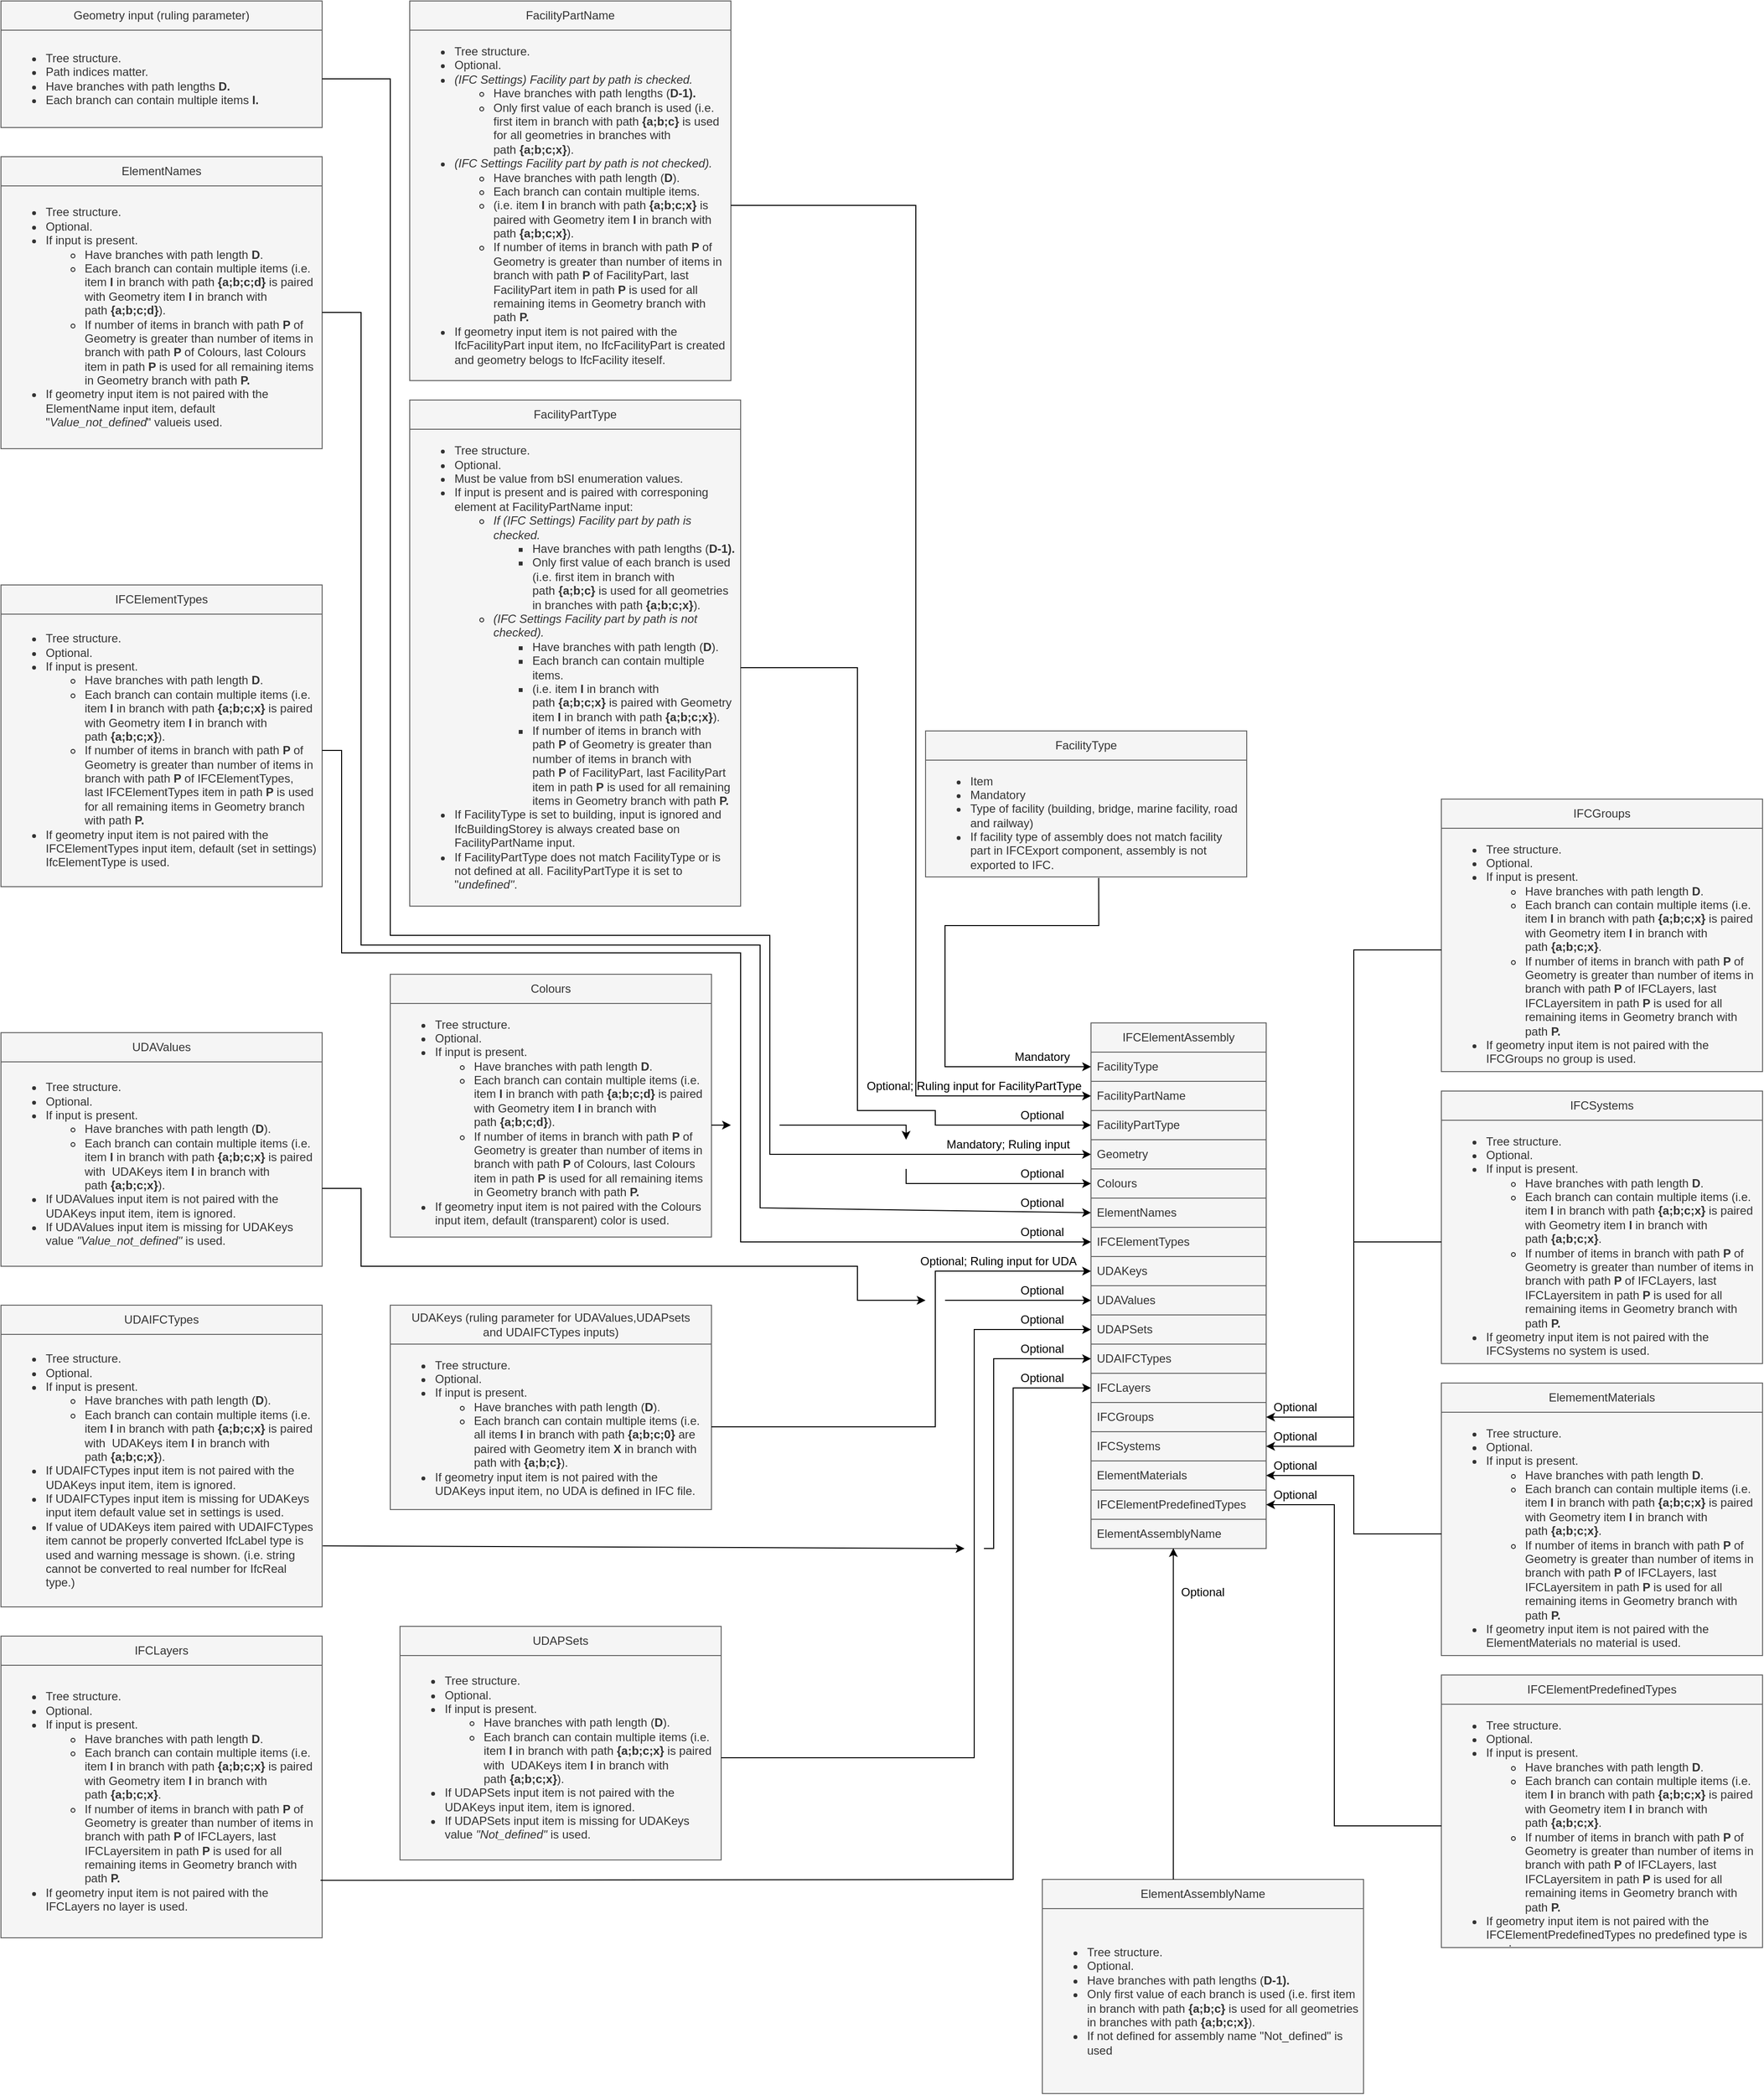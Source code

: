 <mxfile version="26.0.16">
  <diagram name="Page-1" id="8zU2l6T-Sbavtctgjgfz">
    <mxGraphModel dx="1575" dy="2750" grid="1" gridSize="10" guides="1" tooltips="1" connect="1" arrows="1" fold="1" page="1" pageScale="1" pageWidth="850" pageHeight="1100" math="0" shadow="0">
      <root>
        <mxCell id="0" />
        <mxCell id="1" parent="0" />
        <mxCell id="NbxyFVA988whH3VRByX9-1" value="IFCElementAssembly" style="swimlane;fontStyle=0;childLayout=stackLayout;horizontal=1;startSize=30;horizontalStack=0;resizeParent=1;resizeParentMax=0;resizeLast=0;collapsible=1;marginBottom=0;whiteSpace=wrap;html=1;rotation=0;rounded=0;fillStyle=auto;fillColor=#f5f5f5;fontColor=#333333;strokeColor=#666666;" parent="1" vertex="1">
          <mxGeometry x="310" y="-580" width="180" height="540" as="geometry">
            <mxRectangle x="320" y="120" width="90" height="30" as="alternateBounds" />
          </mxGeometry>
        </mxCell>
        <mxCell id="cTo1H8nCZRbSrI1bd_P9-1" value="FacilityType" style="text;align=left;verticalAlign=middle;spacingLeft=4;spacingRight=4;overflow=hidden;points=[[0,0.5],[1,0.5]];portConstraint=eastwest;rotatable=0;whiteSpace=wrap;html=1;rotation=0;fillColor=#f5f5f5;fontColor=#333333;strokeColor=#666666;rounded=0;fillStyle=auto;" parent="NbxyFVA988whH3VRByX9-1" vertex="1">
          <mxGeometry y="30" width="180" height="30" as="geometry" />
        </mxCell>
        <mxCell id="cTo1H8nCZRbSrI1bd_P9-2" value="FacilityPartName" style="text;align=left;verticalAlign=middle;spacingLeft=4;spacingRight=4;overflow=hidden;points=[[0,0.5],[1,0.5]];portConstraint=eastwest;rotatable=0;whiteSpace=wrap;html=1;rotation=0;fillColor=#f5f5f5;fontColor=#333333;strokeColor=#666666;rounded=0;" parent="NbxyFVA988whH3VRByX9-1" vertex="1">
          <mxGeometry y="60" width="180" height="30" as="geometry" />
        </mxCell>
        <mxCell id="NbxyFVA988whH3VRByX9-2" value="FacilityPartType" style="text;align=left;verticalAlign=middle;spacingLeft=4;spacingRight=4;overflow=hidden;points=[[0,0.5],[1,0.5]];portConstraint=eastwest;rotatable=0;whiteSpace=wrap;html=1;rotation=0;fillColor=#f5f5f5;fontColor=#333333;strokeColor=#666666;rounded=0;" parent="NbxyFVA988whH3VRByX9-1" vertex="1">
          <mxGeometry y="90" width="180" height="30" as="geometry" />
        </mxCell>
        <mxCell id="NbxyFVA988whH3VRByX9-3" value="Geometry" style="text;align=left;verticalAlign=middle;spacingLeft=4;spacingRight=4;overflow=hidden;points=[[0,0.5],[1,0.5]];portConstraint=eastwest;rotatable=0;whiteSpace=wrap;html=1;rotation=0;fillColor=#f5f5f5;fontColor=#333333;strokeColor=#666666;rounded=0;" parent="NbxyFVA988whH3VRByX9-1" vertex="1">
          <mxGeometry y="120" width="180" height="30" as="geometry" />
        </mxCell>
        <mxCell id="bsFWMnZwvuXCQbmCdaHQ-5" value="Colours" style="text;align=left;verticalAlign=middle;spacingLeft=4;spacingRight=4;overflow=hidden;points=[[0,0.5],[1,0.5]];portConstraint=eastwest;rotatable=0;whiteSpace=wrap;html=1;rotation=0;fillColor=#f5f5f5;fontColor=#333333;strokeColor=#666666;rounded=0;" parent="NbxyFVA988whH3VRByX9-1" vertex="1">
          <mxGeometry y="150" width="180" height="30" as="geometry" />
        </mxCell>
        <mxCell id="cTo1H8nCZRbSrI1bd_P9-3" value="ElementNames" style="text;align=left;verticalAlign=middle;spacingLeft=4;spacingRight=4;overflow=hidden;points=[[0,0.5],[1,0.5]];portConstraint=eastwest;rotatable=0;whiteSpace=wrap;html=1;rotation=0;fillColor=#f5f5f5;fontColor=#333333;strokeColor=#666666;rounded=0;" parent="NbxyFVA988whH3VRByX9-1" vertex="1">
          <mxGeometry y="180" width="180" height="30" as="geometry" />
        </mxCell>
        <mxCell id="bsFWMnZwvuXCQbmCdaHQ-6" value="IFCElementTypes" style="text;align=left;verticalAlign=middle;spacingLeft=4;spacingRight=4;overflow=hidden;points=[[0,0.5],[1,0.5]];portConstraint=eastwest;rotatable=0;whiteSpace=wrap;html=1;rotation=0;fillColor=#f5f5f5;fontColor=#333333;strokeColor=#666666;rounded=0;" parent="NbxyFVA988whH3VRByX9-1" vertex="1">
          <mxGeometry y="210" width="180" height="30" as="geometry" />
        </mxCell>
        <mxCell id="bsFWMnZwvuXCQbmCdaHQ-11" value="UDAKeys" style="text;align=left;verticalAlign=middle;spacingLeft=4;spacingRight=4;overflow=hidden;points=[[0,0.5],[1,0.5]];portConstraint=eastwest;rotatable=0;whiteSpace=wrap;html=1;rotation=0;fillColor=#f5f5f5;fontColor=#333333;strokeColor=#666666;rounded=0;" parent="NbxyFVA988whH3VRByX9-1" vertex="1">
          <mxGeometry y="240" width="180" height="30" as="geometry" />
        </mxCell>
        <mxCell id="bsFWMnZwvuXCQbmCdaHQ-12" value="UDAValues" style="text;align=left;verticalAlign=middle;spacingLeft=4;spacingRight=4;overflow=hidden;points=[[0,0.5],[1,0.5]];portConstraint=eastwest;rotatable=0;whiteSpace=wrap;html=1;rotation=0;fillColor=#f5f5f5;fontColor=#333333;strokeColor=#666666;rounded=0;" parent="NbxyFVA988whH3VRByX9-1" vertex="1">
          <mxGeometry y="270" width="180" height="30" as="geometry" />
        </mxCell>
        <mxCell id="bsFWMnZwvuXCQbmCdaHQ-13" value="UDAPSets" style="text;align=left;verticalAlign=middle;spacingLeft=4;spacingRight=4;overflow=hidden;points=[[0,0.5],[1,0.5]];portConstraint=eastwest;rotatable=0;whiteSpace=wrap;html=1;rotation=0;fillColor=#f5f5f5;fontColor=#333333;strokeColor=#666666;rounded=0;" parent="NbxyFVA988whH3VRByX9-1" vertex="1">
          <mxGeometry y="300" width="180" height="30" as="geometry" />
        </mxCell>
        <mxCell id="bsFWMnZwvuXCQbmCdaHQ-14" value="UDAIFCTypes" style="text;align=left;verticalAlign=middle;spacingLeft=4;spacingRight=4;overflow=hidden;points=[[0,0.5],[1,0.5]];portConstraint=eastwest;rotatable=0;whiteSpace=wrap;html=1;rotation=0;fillColor=#f5f5f5;fontColor=#333333;strokeColor=#666666;rounded=0;" parent="NbxyFVA988whH3VRByX9-1" vertex="1">
          <mxGeometry y="330" width="180" height="30" as="geometry" />
        </mxCell>
        <mxCell id="bsFWMnZwvuXCQbmCdaHQ-15" value="IFCLayers" style="text;align=left;verticalAlign=middle;spacingLeft=4;spacingRight=4;overflow=hidden;points=[[0,0.5],[1,0.5]];portConstraint=eastwest;rotatable=0;whiteSpace=wrap;html=1;rotation=0;rounded=0;fillColor=#f5f5f5;fontColor=#333333;strokeColor=#666666;" parent="NbxyFVA988whH3VRByX9-1" vertex="1">
          <mxGeometry y="360" width="180" height="30" as="geometry" />
        </mxCell>
        <mxCell id="NF6bkivE1zmsqCAeLwlF-1" value="IFCGroups" style="text;align=left;verticalAlign=middle;spacingLeft=4;spacingRight=4;overflow=hidden;points=[[0,0.5],[1,0.5]];portConstraint=eastwest;rotatable=0;whiteSpace=wrap;html=1;rotation=0;rounded=0;fillColor=#f5f5f5;fontColor=#333333;strokeColor=#666666;" vertex="1" parent="NbxyFVA988whH3VRByX9-1">
          <mxGeometry y="390" width="180" height="30" as="geometry" />
        </mxCell>
        <mxCell id="NF6bkivE1zmsqCAeLwlF-2" value="IFCSystems" style="text;align=left;verticalAlign=middle;spacingLeft=4;spacingRight=4;overflow=hidden;points=[[0,0.5],[1,0.5]];portConstraint=eastwest;rotatable=0;whiteSpace=wrap;html=1;rotation=0;rounded=0;fillColor=#f5f5f5;fontColor=#333333;strokeColor=#666666;" vertex="1" parent="NbxyFVA988whH3VRByX9-1">
          <mxGeometry y="420" width="180" height="30" as="geometry" />
        </mxCell>
        <mxCell id="NF6bkivE1zmsqCAeLwlF-11" value="ElementMaterials" style="text;align=left;verticalAlign=middle;spacingLeft=4;spacingRight=4;overflow=hidden;points=[[0,0.5],[1,0.5]];portConstraint=eastwest;rotatable=0;whiteSpace=wrap;html=1;rotation=0;rounded=0;fillColor=#f5f5f5;fontColor=#333333;strokeColor=#666666;" vertex="1" parent="NbxyFVA988whH3VRByX9-1">
          <mxGeometry y="450" width="180" height="30" as="geometry" />
        </mxCell>
        <mxCell id="NF6bkivE1zmsqCAeLwlF-12" value="IFCElementPredefinedTypes" style="text;align=left;verticalAlign=middle;spacingLeft=4;spacingRight=4;overflow=hidden;points=[[0,0.5],[1,0.5]];portConstraint=eastwest;rotatable=0;whiteSpace=wrap;html=1;rotation=0;rounded=0;fillColor=#f5f5f5;fontColor=#333333;strokeColor=#666666;" vertex="1" parent="NbxyFVA988whH3VRByX9-1">
          <mxGeometry y="480" width="180" height="30" as="geometry" />
        </mxCell>
        <mxCell id="NF6bkivE1zmsqCAeLwlF-25" value="ElementAssemblyName" style="text;align=left;verticalAlign=middle;spacingLeft=4;spacingRight=4;overflow=hidden;points=[[0,0.5],[1,0.5]];portConstraint=eastwest;rotatable=0;whiteSpace=wrap;html=1;rotation=0;rounded=0;fillColor=#f5f5f5;fontColor=#333333;strokeColor=#666666;" vertex="1" parent="NbxyFVA988whH3VRByX9-1">
          <mxGeometry y="510" width="180" height="30" as="geometry" />
        </mxCell>
        <mxCell id="bsFWMnZwvuXCQbmCdaHQ-31" value="FacilityPartName" style="swimlane;fontStyle=0;childLayout=stackLayout;horizontal=1;startSize=30;horizontalStack=0;resizeParent=1;resizeParentMax=0;resizeLast=0;collapsible=1;marginBottom=0;whiteSpace=wrap;html=1;rotation=0;rounded=0;swimlaneLine=1;fillStyle=auto;fillColor=#f5f5f5;fontColor=#333333;strokeColor=#666666;" parent="1" vertex="1">
          <mxGeometry x="-390" y="-1630" width="330" height="390" as="geometry">
            <mxRectangle x="320" y="120" width="90" height="30" as="alternateBounds" />
          </mxGeometry>
        </mxCell>
        <mxCell id="bsFWMnZwvuXCQbmCdaHQ-32" value="&lt;ul&gt;&lt;li&gt;Tree structure.&lt;/li&gt;&lt;li&gt;Optional.&lt;/li&gt;&lt;li style=&quot;border-color: var(--border-color);&quot;&gt;&lt;i&gt;(IFC Settings) Facility part by path is checked.&lt;/i&gt;&amp;nbsp;&lt;/li&gt;&lt;ul&gt;&lt;li&gt;Have&amp;nbsp;branches with path lengths (&lt;b&gt;D-1).&lt;/b&gt;&lt;/li&gt;&lt;/ul&gt;&lt;ul&gt;&lt;li&gt;Only first value of each branch is used (i.e. first item in branch with path&amp;nbsp;&lt;b style=&quot;background-color: initial;&quot;&gt;{a;b;c}&lt;/b&gt;&lt;span style=&quot;background-color: initial;&quot;&gt; is used for all geometries in branches with path&amp;nbsp;&lt;/span&gt;&lt;b style=&quot;background-color: initial;&quot;&gt;{a;b;c;x}&lt;/b&gt;&lt;span style=&quot;background-color: initial;&quot;&gt;).&lt;/span&gt;&lt;/li&gt;&lt;/ul&gt;&lt;li&gt;&lt;i&gt;(IFC Settings Facility part by path is not checked).&lt;/i&gt;&lt;/li&gt;&lt;ul&gt;&lt;li&gt;Have branches with path length (&lt;b&gt;D&lt;/b&gt;).&lt;/li&gt;&lt;li style=&quot;border-color: var(--border-color);&quot;&gt;Each branch can contain multiple items.&lt;/li&gt;&lt;li style=&quot;border-color: var(--border-color);&quot;&gt;(i.e. item &lt;b&gt;I &lt;/b&gt;in branch with path &lt;b&gt;{a;b;c;x}&lt;/b&gt; is paired with Geometry item &lt;b&gt;I &lt;/b&gt;in branch with path&amp;nbsp;&lt;b style=&quot;border-color: var(--border-color);&quot;&gt;{a;b;c;x}&lt;/b&gt;).&lt;/li&gt;&lt;li style=&quot;border-color: var(--border-color);&quot;&gt;If number of items in branch with path &lt;b&gt;P &lt;/b&gt;of Geometry is greater than number of items in branch with path &lt;b&gt;P &lt;/b&gt;of&amp;nbsp;FacilityPart, last FacilityPart item in path &lt;b&gt;P &lt;/b&gt;is used for all remaining items in Geometry branch with path &lt;b&gt;P.&lt;/b&gt;&lt;/li&gt;&lt;/ul&gt;&lt;li&gt;If geometry input item is not paired with the IfcFacilityPart input item, no IfcFacilityPart is created and geometry belogs to IfcFacility iteself.&lt;/li&gt;&lt;/ul&gt;" style="text;align=left;verticalAlign=middle;spacingLeft=4;spacingRight=4;overflow=hidden;points=[[0,0.5],[1,0.5]];portConstraint=eastwest;rotatable=0;whiteSpace=wrap;html=1;rotation=0;rounded=0;glass=0;fillColor=#f5f5f5;fontColor=#333333;strokeColor=#666666;fillStyle=auto;" parent="bsFWMnZwvuXCQbmCdaHQ-31" vertex="1">
          <mxGeometry y="30" width="330" height="360" as="geometry" />
        </mxCell>
        <mxCell id="bsFWMnZwvuXCQbmCdaHQ-42" value="Geometry input (ruling parameter)" style="swimlane;fontStyle=0;childLayout=stackLayout;horizontal=1;startSize=30;horizontalStack=0;resizeParent=1;resizeParentMax=0;resizeLast=0;collapsible=1;marginBottom=0;whiteSpace=wrap;html=1;rotation=0;swimlaneBody=1;rounded=0;swimlaneLine=1;fillStyle=solid;fillColor=#f5f5f5;fontColor=#333333;strokeColor=#666666;" parent="1" vertex="1">
          <mxGeometry x="-810" y="-1630" width="330" height="130" as="geometry">
            <mxRectangle x="320" y="120" width="90" height="30" as="alternateBounds" />
          </mxGeometry>
        </mxCell>
        <mxCell id="bsFWMnZwvuXCQbmCdaHQ-43" value="&lt;ul&gt;&lt;li&gt;Tree structure.&lt;/li&gt;&lt;li&gt;&lt;span style=&quot;background-color: initial;&quot;&gt;Path indices matter.&lt;/span&gt;&lt;br&gt;&lt;/li&gt;&lt;li&gt;Have branches with path lengths&amp;nbsp;&lt;b&gt;D.&lt;/b&gt;&lt;/li&gt;&lt;li style=&quot;&quot;&gt;Each branch can contain multiple items &lt;b&gt;I.&lt;/b&gt;&lt;/li&gt;&lt;/ul&gt;" style="text;align=left;verticalAlign=middle;spacingLeft=4;spacingRight=4;overflow=hidden;points=[[0,0.5],[1,0.5]];portConstraint=eastwest;rotatable=0;whiteSpace=wrap;html=1;rotation=0;fillColor=#f5f5f5;fontColor=#333333;strokeColor=#666666;rounded=0;fillStyle=auto;" parent="bsFWMnZwvuXCQbmCdaHQ-42" vertex="1">
          <mxGeometry y="30" width="330" height="100" as="geometry" />
        </mxCell>
        <mxCell id="bsFWMnZwvuXCQbmCdaHQ-46" value="Colours" style="swimlane;fontStyle=0;childLayout=stackLayout;horizontal=1;startSize=30;horizontalStack=0;resizeParent=1;resizeParentMax=0;resizeLast=0;collapsible=1;marginBottom=0;whiteSpace=wrap;html=1;rotation=0;rounded=0;fillColor=#f5f5f5;fontColor=#333333;strokeColor=#666666;" parent="1" vertex="1">
          <mxGeometry x="-410" y="-630" width="330" height="270" as="geometry">
            <mxRectangle x="320" y="120" width="90" height="30" as="alternateBounds" />
          </mxGeometry>
        </mxCell>
        <mxCell id="bsFWMnZwvuXCQbmCdaHQ-47" value="&lt;ul&gt;&lt;li&gt;Tree structure.&lt;/li&gt;&lt;li&gt;Optional.&lt;/li&gt;&lt;li&gt;If input is present.&amp;nbsp;&lt;/li&gt;&lt;ul&gt;&lt;li&gt;Have branches with path length &lt;b style=&quot;background-color: initial;&quot;&gt;D&lt;/b&gt;&lt;span style=&quot;background-color: initial;&quot;&gt;.&lt;/span&gt;&lt;/li&gt;&lt;li style=&quot;border-color: var(--border-color);&quot;&gt;Each branch can contain multiple items (i.e. item &lt;b style=&quot;background-color: initial;&quot;&gt;I &lt;/b&gt;&lt;span style=&quot;background-color: initial;&quot;&gt;in branch with path &lt;b&gt;{a;b;c;d}&lt;/b&gt; is paired with Geometry item &lt;/span&gt;&lt;b style=&quot;background-color: initial;&quot;&gt;I &lt;/b&gt;&lt;span style=&quot;background-color: initial;&quot;&gt;in branch with path&amp;nbsp;&lt;b style=&quot;border-color: var(--border-color);&quot;&gt;{a;b;c;d}&lt;/b&gt;).&lt;/span&gt;&lt;/li&gt;&lt;li style=&quot;border-color: var(--border-color);&quot;&gt;If number of items in branch with path &lt;b&gt;P &lt;/b&gt;of Geometry is greater than number of items in branch with path &lt;b&gt;P &lt;/b&gt;of&amp;nbsp;Colours, last Colours item in path &lt;b&gt;P &lt;/b&gt;is used for all remaining items in Geometry branch with path &lt;b&gt;P.&lt;/b&gt;&lt;/li&gt;&lt;/ul&gt;&lt;li&gt;If geometry input item is not paired with the Colours input item, default (transparent) color is used.&lt;/li&gt;&lt;/ul&gt;" style="text;align=left;verticalAlign=middle;spacingLeft=4;spacingRight=4;overflow=hidden;points=[[0,0.5],[1,0.5]];portConstraint=eastwest;rotatable=0;whiteSpace=wrap;html=1;rotation=0;fillColor=#f5f5f5;fontColor=#333333;strokeColor=#666666;rounded=0;fillStyle=auto;" parent="bsFWMnZwvuXCQbmCdaHQ-46" vertex="1">
          <mxGeometry y="30" width="330" height="240" as="geometry" />
        </mxCell>
        <mxCell id="bsFWMnZwvuXCQbmCdaHQ-49" value="IFCLayers" style="swimlane;fontStyle=0;childLayout=stackLayout;horizontal=1;startSize=30;horizontalStack=0;resizeParent=1;resizeParentMax=0;resizeLast=0;collapsible=1;marginBottom=0;whiteSpace=wrap;html=1;rotation=0;rounded=0;fillColor=#f5f5f5;fontColor=#333333;strokeColor=#666666;" parent="1" vertex="1">
          <mxGeometry x="-810" y="50" width="330" height="310" as="geometry">
            <mxRectangle x="320" y="120" width="90" height="30" as="alternateBounds" />
          </mxGeometry>
        </mxCell>
        <mxCell id="bsFWMnZwvuXCQbmCdaHQ-50" value="&lt;ul&gt;&lt;li&gt;Tree structure.&lt;/li&gt;&lt;li&gt;Optional.&lt;/li&gt;&lt;li&gt;If input is present.&amp;nbsp;&lt;/li&gt;&lt;ul&gt;&lt;li&gt;Have branches with path length &lt;b style=&quot;background-color: initial;&quot;&gt;D&lt;/b&gt;&lt;span style=&quot;background-color: initial;&quot;&gt;.&lt;/span&gt;&lt;/li&gt;&lt;li style=&quot;border-color: var(--border-color);&quot;&gt;Each branch can contain multiple items (i.e. item &lt;b style=&quot;background-color: initial;&quot;&gt;I &lt;/b&gt;&lt;span style=&quot;background-color: initial;&quot;&gt;in branch with path&amp;nbsp;&lt;/span&gt;&lt;b style=&quot;background-color: initial; border-color: var(--border-color);&quot;&gt;{a;b;c;x}&lt;/b&gt;&lt;span style=&quot;background-color: initial;&quot;&gt;&amp;nbsp;is paired with Geometry item &lt;/span&gt;&lt;b style=&quot;background-color: initial;&quot;&gt;I &lt;/b&gt;&lt;span style=&quot;background-color: initial;&quot;&gt;in branch with path&amp;nbsp;&lt;b style=&quot;border-color: var(--border-color); background-color: initial;&quot;&gt;{a;b;c;x}&lt;/b&gt;.&lt;/span&gt;&lt;/li&gt;&lt;li style=&quot;border-color: var(--border-color);&quot;&gt;If number of items in branch with path &lt;b&gt;P &lt;/b&gt;of Geometry is greater than number of items in branch with path &lt;b&gt;P &lt;/b&gt;of&amp;nbsp;IFCLayers, last IFCLayersitem in path &lt;b&gt;P &lt;/b&gt;is used for all remaining items in Geometry branch with path &lt;b&gt;P.&lt;/b&gt;&lt;/li&gt;&lt;/ul&gt;&lt;li&gt;If geometry input item is not paired with the IFCLayers no layer is used.&lt;/li&gt;&lt;/ul&gt;" style="text;align=left;verticalAlign=middle;spacingLeft=4;spacingRight=4;overflow=hidden;points=[[0,0.5],[1,0.5]];portConstraint=eastwest;rotatable=0;whiteSpace=wrap;html=1;rotation=0;fillColor=#f5f5f5;fontColor=#333333;strokeColor=#666666;rounded=0;fillStyle=auto;" parent="bsFWMnZwvuXCQbmCdaHQ-49" vertex="1">
          <mxGeometry y="30" width="330" height="280" as="geometry" />
        </mxCell>
        <mxCell id="bsFWMnZwvuXCQbmCdaHQ-53" style="edgeStyle=none;rounded=0;orthogonalLoop=1;jettySize=auto;html=1;entryX=0;entryY=0.5;entryDx=0;entryDy=0;exitX=1;exitY=0.5;exitDx=0;exitDy=0;strokeColor=#000000;" parent="1" source="bsFWMnZwvuXCQbmCdaHQ-43" target="NbxyFVA988whH3VRByX9-3" edge="1">
          <mxGeometry relative="1" as="geometry">
            <Array as="points">
              <mxPoint x="-410" y="-1550" />
              <mxPoint x="-410" y="-670" />
              <mxPoint x="-230" y="-670" />
              <mxPoint x="-20" y="-670" />
              <mxPoint x="-20" y="-445" />
            </Array>
          </mxGeometry>
        </mxCell>
        <mxCell id="bsFWMnZwvuXCQbmCdaHQ-54" style="edgeStyle=none;rounded=0;orthogonalLoop=1;jettySize=auto;html=1;entryX=0;entryY=0.5;entryDx=0;entryDy=0;exitX=1;exitY=0.5;exitDx=0;exitDy=0;strokeColor=#000000;" parent="1" source="bsFWMnZwvuXCQbmCdaHQ-32" target="cTo1H8nCZRbSrI1bd_P9-2" edge="1">
          <mxGeometry relative="1" as="geometry">
            <mxPoint x="130" y="-634" as="sourcePoint" />
            <Array as="points">
              <mxPoint x="130" y="-1420" />
              <mxPoint x="130" y="-505" />
            </Array>
          </mxGeometry>
        </mxCell>
        <mxCell id="bsFWMnZwvuXCQbmCdaHQ-55" style="edgeStyle=none;rounded=0;orthogonalLoop=1;jettySize=auto;html=1;entryX=0.5;entryY=0;entryDx=0;entryDy=0;strokeColor=#000000;" parent="1" target="cTo1H8nCZRbSrI1bd_P9-8" edge="1">
          <mxGeometry relative="1" as="geometry">
            <Array as="points">
              <mxPoint x="120" y="-475" />
            </Array>
            <mxPoint x="-10" y="-475" as="sourcePoint" />
          </mxGeometry>
        </mxCell>
        <mxCell id="bsFWMnZwvuXCQbmCdaHQ-56" style="edgeStyle=none;rounded=0;orthogonalLoop=1;jettySize=auto;html=1;entryX=0;entryY=0.5;entryDx=0;entryDy=0;exitX=0.995;exitY=0.789;exitDx=0;exitDy=0;exitPerimeter=0;strokeColor=#000000;" parent="1" source="bsFWMnZwvuXCQbmCdaHQ-50" target="bsFWMnZwvuXCQbmCdaHQ-15" edge="1">
          <mxGeometry relative="1" as="geometry">
            <mxPoint x="180" y="-270" as="targetPoint" />
            <Array as="points">
              <mxPoint x="230" y="300" />
              <mxPoint x="230" y="-205" />
            </Array>
          </mxGeometry>
        </mxCell>
        <mxCell id="bsFWMnZwvuXCQbmCdaHQ-57" value="IFCElementTypes" style="swimlane;fontStyle=0;childLayout=stackLayout;horizontal=1;startSize=30;horizontalStack=0;resizeParent=1;resizeParentMax=0;resizeLast=0;collapsible=1;marginBottom=0;whiteSpace=wrap;html=1;rotation=0;rounded=0;fillColor=#f5f5f5;fontColor=#333333;strokeColor=#666666;" parent="1" vertex="1">
          <mxGeometry x="-810" y="-1030" width="330" height="310" as="geometry">
            <mxRectangle x="320" y="120" width="90" height="30" as="alternateBounds" />
          </mxGeometry>
        </mxCell>
        <mxCell id="bsFWMnZwvuXCQbmCdaHQ-58" value="&lt;ul&gt;&lt;li&gt;Tree structure.&lt;/li&gt;&lt;li&gt;Optional.&lt;/li&gt;&lt;li&gt;If input is present.&amp;nbsp;&lt;/li&gt;&lt;ul&gt;&lt;li&gt;Have branches with path length &lt;b style=&quot;background-color: initial;&quot;&gt;D&lt;/b&gt;&lt;span style=&quot;background-color: initial;&quot;&gt;.&lt;/span&gt;&lt;/li&gt;&lt;li style=&quot;border-color: var(--border-color);&quot;&gt;Each branch can contain multiple items (i.e. item &lt;b style=&quot;background-color: initial;&quot;&gt;I &lt;/b&gt;&lt;span style=&quot;background-color: initial;&quot;&gt;in branch with path&amp;nbsp;&lt;b style=&quot;border-color: var(--border-color);&quot;&gt;{a;b;c;x}&lt;/b&gt;&amp;nbsp;is paired with Geometry item &lt;/span&gt;&lt;b style=&quot;background-color: initial;&quot;&gt;I &lt;/b&gt;&lt;span style=&quot;background-color: initial;&quot;&gt;in branch with path&amp;nbsp;&lt;b style=&quot;border-color: var(--border-color);&quot;&gt;{a;b;c;x}&lt;/b&gt;).&lt;/span&gt;&lt;/li&gt;&lt;li style=&quot;border-color: var(--border-color);&quot;&gt;If number of items in branch with path &lt;b&gt;P &lt;/b&gt;of Geometry is greater than number of items in branch with path &lt;b&gt;P &lt;/b&gt;of&amp;nbsp;IFCElementTypes, last&amp;nbsp;IFCElementTypes item in path &lt;b&gt;P &lt;/b&gt;is used for all remaining items in Geometry branch with path &lt;b&gt;P.&lt;/b&gt;&lt;/li&gt;&lt;/ul&gt;&lt;li&gt;If geometry input item is not paired with the IFCElementTypes&amp;nbsp;input item, default (set in settings) IfcElementType is used.&lt;/li&gt;&lt;/ul&gt;" style="text;align=left;verticalAlign=middle;spacingLeft=4;spacingRight=4;overflow=hidden;points=[[0,0.5],[1,0.5]];portConstraint=eastwest;rotatable=0;whiteSpace=wrap;html=1;rotation=0;fillColor=#f5f5f5;fontColor=#333333;strokeColor=#666666;rounded=0;fillStyle=auto;" parent="bsFWMnZwvuXCQbmCdaHQ-57" vertex="1">
          <mxGeometry y="30" width="330" height="280" as="geometry" />
        </mxCell>
        <mxCell id="bsFWMnZwvuXCQbmCdaHQ-62" value="Mandatory" style="text;html=1;strokeColor=none;fillColor=none;align=center;verticalAlign=middle;whiteSpace=wrap;rounded=0;rotation=0;fontColor=#000000;" parent="1" vertex="1">
          <mxGeometry x="230" y="-560" width="60" height="30" as="geometry" />
        </mxCell>
        <mxCell id="bsFWMnZwvuXCQbmCdaHQ-66" value="Mandatory; Ruling input" style="text;html=1;strokeColor=none;fillColor=none;align=center;verticalAlign=middle;whiteSpace=wrap;rounded=0;rotation=0;fontColor=#000000;" parent="1" vertex="1">
          <mxGeometry x="130" y="-470" width="190" height="30" as="geometry" />
        </mxCell>
        <mxCell id="bsFWMnZwvuXCQbmCdaHQ-67" value="Optional" style="text;html=1;strokeColor=none;fillColor=none;align=center;verticalAlign=middle;whiteSpace=wrap;rounded=0;rotation=0;fontColor=#000000;" parent="1" vertex="1">
          <mxGeometry x="230" y="-500" width="60" height="30" as="geometry" />
        </mxCell>
        <mxCell id="bsFWMnZwvuXCQbmCdaHQ-69" style="edgeStyle=none;rounded=0;orthogonalLoop=1;jettySize=auto;html=1;entryX=0;entryY=0.5;entryDx=0;entryDy=0;exitX=1;exitY=0.5;exitDx=0;exitDy=0;strokeColor=#000000;" parent="1" source="bsFWMnZwvuXCQbmCdaHQ-58" target="bsFWMnZwvuXCQbmCdaHQ-6" edge="1">
          <mxGeometry relative="1" as="geometry">
            <Array as="points">
              <mxPoint x="-460" y="-860" />
              <mxPoint x="-460" y="-652" />
              <mxPoint x="-50" y="-652" />
              <mxPoint x="-50" y="-355" />
            </Array>
          </mxGeometry>
        </mxCell>
        <mxCell id="bsFWMnZwvuXCQbmCdaHQ-73" value="UDAKeys (ruling parameter for UDAValues,UDAPsets&lt;br&gt;and UDAIFCTypes&amp;nbsp;inputs)" style="swimlane;fontStyle=0;childLayout=stackLayout;horizontal=1;startSize=40;horizontalStack=0;resizeParent=1;resizeParentMax=0;resizeLast=0;collapsible=1;marginBottom=0;whiteSpace=wrap;html=1;rotation=0;rounded=0;fillColor=#f5f5f5;fontColor=#333333;strokeColor=#666666;" parent="1" vertex="1">
          <mxGeometry x="-410" y="-290" width="330" height="210" as="geometry">
            <mxRectangle x="555" y="460" width="90" height="30" as="alternateBounds" />
          </mxGeometry>
        </mxCell>
        <mxCell id="bsFWMnZwvuXCQbmCdaHQ-74" value="&lt;ul&gt;&lt;li&gt;Tree structure.&lt;/li&gt;&lt;li&gt;Optional.&lt;/li&gt;&lt;li&gt;If input is present.&amp;nbsp;&lt;/li&gt;&lt;ul&gt;&lt;li&gt;Have branches with path length (&lt;b style=&quot;background-color: initial;&quot;&gt;D&lt;/b&gt;&lt;span style=&quot;background-color: initial;&quot;&gt;).&lt;/span&gt;&lt;/li&gt;&lt;li style=&quot;border-color: var(--border-color);&quot;&gt;Each branch can contain multiple items (i.e. all items&amp;nbsp;&lt;b style=&quot;background-color: initial;&quot;&gt;I &lt;/b&gt;&lt;span style=&quot;background-color: initial;&quot;&gt;in branch with path&amp;nbsp;&lt;/span&gt;&lt;span style=&quot;background-color: initial;&quot;&gt;&lt;b style=&quot;border-color: var(--border-color); background-color: initial;&quot;&gt;{a;b;c;0}&lt;/b&gt;&amp;nbsp;are paired with Geometry item &lt;/span&gt;&lt;b style=&quot;background-color: initial;&quot;&gt;X&amp;nbsp;&lt;/b&gt;&lt;span style=&quot;background-color: initial;&quot;&gt;in branch with path with&amp;nbsp;&lt;b style=&quot;border-color: var(--border-color); background-color: initial;&quot;&gt;{a;b;c}&lt;/b&gt;).&lt;/span&gt;&lt;/li&gt;&lt;/ul&gt;&lt;li&gt;If geometry input item is not paired with the UDAKeys input item, no UDA is defined in IFC file.&lt;/li&gt;&lt;/ul&gt;" style="text;align=left;verticalAlign=middle;spacingLeft=4;spacingRight=4;overflow=hidden;points=[[0,0.5],[1,0.5]];portConstraint=eastwest;rotatable=0;whiteSpace=wrap;html=1;rotation=0;fillColor=#f5f5f5;fontColor=#333333;strokeColor=#666666;rounded=0;fillStyle=auto;" parent="bsFWMnZwvuXCQbmCdaHQ-73" vertex="1">
          <mxGeometry y="40" width="330" height="170" as="geometry" />
        </mxCell>
        <mxCell id="bsFWMnZwvuXCQbmCdaHQ-75" style="edgeStyle=none;rounded=0;orthogonalLoop=1;jettySize=auto;html=1;entryX=0;entryY=0.5;entryDx=0;entryDy=0;strokeColor=#000000;" parent="1" source="bsFWMnZwvuXCQbmCdaHQ-74" target="bsFWMnZwvuXCQbmCdaHQ-11" edge="1">
          <mxGeometry relative="1" as="geometry">
            <Array as="points">
              <mxPoint x="150" y="-165" />
              <mxPoint x="150" y="-325" />
            </Array>
          </mxGeometry>
        </mxCell>
        <mxCell id="bsFWMnZwvuXCQbmCdaHQ-76" value="Optional; Ruling input for UDA" style="text;html=1;strokeColor=none;fillColor=none;align=center;verticalAlign=middle;whiteSpace=wrap;rounded=0;rotation=0;fontColor=#000000;" parent="1" vertex="1">
          <mxGeometry x="120" y="-350" width="190" height="30" as="geometry" />
        </mxCell>
        <mxCell id="bsFWMnZwvuXCQbmCdaHQ-77" value="UDAValues" style="swimlane;fontStyle=0;childLayout=stackLayout;horizontal=1;startSize=30;horizontalStack=0;resizeParent=1;resizeParentMax=0;resizeLast=0;collapsible=1;marginBottom=0;whiteSpace=wrap;html=1;rotation=0;rounded=0;fillColor=#f5f5f5;fontColor=#333333;strokeColor=#666666;" parent="1" vertex="1">
          <mxGeometry x="-810" y="-570" width="330" height="240" as="geometry">
            <mxRectangle x="555" y="460" width="90" height="30" as="alternateBounds" />
          </mxGeometry>
        </mxCell>
        <mxCell id="bsFWMnZwvuXCQbmCdaHQ-78" value="&lt;ul&gt;&lt;li&gt;Tree structure.&lt;/li&gt;&lt;li&gt;Optional.&lt;/li&gt;&lt;li&gt;If input is present.&amp;nbsp;&lt;/li&gt;&lt;ul&gt;&lt;li&gt;Have branches with path length (&lt;b style=&quot;background-color: initial;&quot;&gt;D&lt;/b&gt;&lt;span style=&quot;background-color: initial;&quot;&gt;).&lt;/span&gt;&lt;/li&gt;&lt;li style=&quot;border-color: var(--border-color);&quot;&gt;Each branch can contain multiple items (i.e. item&amp;nbsp;&lt;b style=&quot;background-color: initial;&quot;&gt;I &lt;/b&gt;&lt;span style=&quot;background-color: initial;&quot;&gt;in branch with path&amp;nbsp;&lt;/span&gt;&lt;b style=&quot;background-color: initial; border-color: var(--border-color);&quot;&gt;{a;b;c;x}&lt;/b&gt;&lt;span style=&quot;background-color: initial;&quot;&gt;&amp;nbsp;is paired with&amp;nbsp; UDAKeys item &lt;/span&gt;&lt;b style=&quot;background-color: initial;&quot;&gt;I&amp;nbsp;&lt;/b&gt;&lt;span style=&quot;background-color: initial;&quot;&gt;in branch with path&amp;nbsp;&lt;/span&gt;&lt;b style=&quot;background-color: initial; border-color: var(--border-color);&quot;&gt;{a;b;c;x}&lt;/b&gt;&lt;span style=&quot;background-color: initial;&quot;&gt;).&lt;/span&gt;&lt;/li&gt;&lt;/ul&gt;&lt;li&gt;If UDAValues input item is not paired with the UDAKeys input item, item is ignored.&lt;/li&gt;&lt;li&gt;If UDAValues input item is missing for UDAKeys value &lt;i&gt;&quot;Value_not_defined&quot; &lt;/i&gt;is used.&lt;/li&gt;&lt;/ul&gt;" style="text;align=left;verticalAlign=middle;spacingLeft=4;spacingRight=4;overflow=hidden;points=[[0,0.5],[1,0.5]];portConstraint=eastwest;rotatable=0;whiteSpace=wrap;html=1;rotation=0;fillColor=#f5f5f5;fontColor=#333333;strokeColor=#666666;rounded=0;fillStyle=auto;" parent="bsFWMnZwvuXCQbmCdaHQ-77" vertex="1">
          <mxGeometry y="30" width="330" height="210" as="geometry" />
        </mxCell>
        <mxCell id="bsFWMnZwvuXCQbmCdaHQ-79" style="edgeStyle=none;rounded=0;orthogonalLoop=1;jettySize=auto;html=1;entryX=0;entryY=0.5;entryDx=0;entryDy=0;exitX=1;exitY=0.5;exitDx=0;exitDy=0;strokeColor=#000000;" parent="1" source="bsFWMnZwvuXCQbmCdaHQ-91" target="bsFWMnZwvuXCQbmCdaHQ-12" edge="1">
          <mxGeometry relative="1" as="geometry">
            <mxPoint x="160" y="-295" as="sourcePoint" />
          </mxGeometry>
        </mxCell>
        <mxCell id="bsFWMnZwvuXCQbmCdaHQ-80" value="Optional" style="text;html=1;strokeColor=none;fillColor=none;align=center;verticalAlign=middle;whiteSpace=wrap;rounded=0;rotation=0;fontColor=#000000;" parent="1" vertex="1">
          <mxGeometry x="230" y="-410" width="60" height="30" as="geometry" />
        </mxCell>
        <mxCell id="bsFWMnZwvuXCQbmCdaHQ-81" value="UDAPSets" style="swimlane;fontStyle=0;childLayout=stackLayout;horizontal=1;startSize=30;horizontalStack=0;resizeParent=1;resizeParentMax=0;resizeLast=0;collapsible=1;marginBottom=0;whiteSpace=wrap;html=1;rotation=0;rounded=0;fillColor=#f5f5f5;fontColor=#333333;strokeColor=#666666;" parent="1" vertex="1">
          <mxGeometry x="-400" y="40" width="330" height="240" as="geometry">
            <mxRectangle x="555" y="460" width="90" height="30" as="alternateBounds" />
          </mxGeometry>
        </mxCell>
        <mxCell id="bsFWMnZwvuXCQbmCdaHQ-82" value="&lt;ul&gt;&lt;li&gt;Tree structure.&lt;/li&gt;&lt;li&gt;Optional.&lt;/li&gt;&lt;li&gt;If input is present.&amp;nbsp;&lt;/li&gt;&lt;ul&gt;&lt;li&gt;Have branches with path length (&lt;b style=&quot;background-color: initial;&quot;&gt;D&lt;/b&gt;&lt;span style=&quot;background-color: initial;&quot;&gt;).&lt;/span&gt;&lt;/li&gt;&lt;li style=&quot;border-color: var(--border-color);&quot;&gt;Each branch can contain multiple items (i.e. item&amp;nbsp;&lt;b style=&quot;background-color: initial;&quot;&gt;I &lt;/b&gt;&lt;span style=&quot;background-color: initial;&quot;&gt;in branch with path&amp;nbsp;&lt;b style=&quot;border-color: var(--border-color); background-color: initial;&quot;&gt;{a;b;c;x}&lt;/b&gt;&lt;/span&gt;&lt;span style=&quot;background-color: initial;&quot;&gt;&amp;nbsp;is paired with&amp;nbsp; UDAKeys item &lt;/span&gt;&lt;b style=&quot;background-color: initial;&quot;&gt;I&amp;nbsp;&lt;/b&gt;&lt;span style=&quot;background-color: initial;&quot;&gt;in branch with path&amp;nbsp;&lt;b style=&quot;border-color: var(--border-color); background-color: initial;&quot;&gt;{a;b;c;x}&lt;/b&gt;).&lt;/span&gt;&lt;/li&gt;&lt;/ul&gt;&lt;li&gt;If&amp;nbsp;UDAPSets input item is not paired with the UDAKeys input item, item is ignored.&lt;/li&gt;&lt;li&gt;If UDAPSets input item is missing for UDAKeys value &lt;i&gt;&quot;Not_defined&quot; &lt;/i&gt;is used.&lt;/li&gt;&lt;/ul&gt;" style="text;align=left;verticalAlign=middle;spacingLeft=4;spacingRight=4;overflow=hidden;points=[[0,0.5],[1,0.5]];portConstraint=eastwest;rotatable=0;whiteSpace=wrap;html=1;rotation=0;fillColor=#f5f5f5;fontColor=#333333;strokeColor=#666666;fillStyle=auto;" parent="bsFWMnZwvuXCQbmCdaHQ-81" vertex="1">
          <mxGeometry y="30" width="330" height="210" as="geometry" />
        </mxCell>
        <mxCell id="bsFWMnZwvuXCQbmCdaHQ-83" style="edgeStyle=none;rounded=0;orthogonalLoop=1;jettySize=auto;html=1;entryX=0;entryY=0.5;entryDx=0;entryDy=0;strokeColor=#000000;" parent="1" source="bsFWMnZwvuXCQbmCdaHQ-82" target="bsFWMnZwvuXCQbmCdaHQ-13" edge="1">
          <mxGeometry relative="1" as="geometry">
            <Array as="points">
              <mxPoint x="190" y="175" />
              <mxPoint x="190" y="-265" />
            </Array>
          </mxGeometry>
        </mxCell>
        <mxCell id="bsFWMnZwvuXCQbmCdaHQ-84" value="Optional" style="text;html=1;strokeColor=none;fillColor=none;align=center;verticalAlign=middle;whiteSpace=wrap;rounded=0;rotation=0;fontColor=#000000;" parent="1" vertex="1">
          <mxGeometry x="230" y="-380" width="60" height="30" as="geometry" />
        </mxCell>
        <mxCell id="bsFWMnZwvuXCQbmCdaHQ-85" value="UDAIFCTypes" style="swimlane;fontStyle=0;childLayout=stackLayout;horizontal=1;startSize=30;horizontalStack=0;resizeParent=1;resizeParentMax=0;resizeLast=0;collapsible=1;marginBottom=0;whiteSpace=wrap;html=1;rotation=0;rounded=0;fillColor=#f5f5f5;fontColor=#333333;strokeColor=#666666;" parent="1" vertex="1">
          <mxGeometry x="-810" y="-290" width="330" height="310" as="geometry">
            <mxRectangle x="555" y="460" width="90" height="30" as="alternateBounds" />
          </mxGeometry>
        </mxCell>
        <mxCell id="bsFWMnZwvuXCQbmCdaHQ-86" value="&lt;ul&gt;&lt;li&gt;Tree structure.&lt;/li&gt;&lt;li&gt;Optional.&lt;/li&gt;&lt;li&gt;If input is present.&amp;nbsp;&lt;/li&gt;&lt;ul&gt;&lt;li&gt;Have branches with path length (&lt;b style=&quot;background-color: initial;&quot;&gt;D&lt;/b&gt;&lt;span style=&quot;background-color: initial;&quot;&gt;).&lt;/span&gt;&lt;/li&gt;&lt;li style=&quot;border-color: var(--border-color);&quot;&gt;Each branch can contain multiple items (i.e. item&amp;nbsp;&lt;b style=&quot;border-color: var(--border-color); background-color: initial;&quot;&gt;I&amp;nbsp;&lt;/b&gt;in branch with path&amp;nbsp;&lt;b style=&quot;border-color: var(--border-color); background-color: initial;&quot;&gt;{a;b;c;x}&lt;/b&gt;&lt;span style=&quot;border-color: var(--border-color); background-color: initial;&quot;&gt;&amp;nbsp;is paired with&amp;nbsp; UDAKeys item&amp;nbsp;&lt;/span&gt;&lt;b style=&quot;border-color: var(--border-color); background-color: initial;&quot;&gt;I&amp;nbsp;&lt;/b&gt;&lt;span style=&quot;border-color: var(--border-color); background-color: initial;&quot;&gt;in branch with path&amp;nbsp;&lt;/span&gt;&lt;b style=&quot;border-color: var(--border-color); background-color: initial;&quot;&gt;{a;b;c;x}&lt;/b&gt;&lt;span style=&quot;border-color: var(--border-color); background-color: initial;&quot;&gt;).&lt;/span&gt;&lt;/li&gt;&lt;/ul&gt;&lt;li&gt;If&amp;nbsp;UDAIFCTypes input item is not paired with the UDAKeys input item, item is ignored.&lt;/li&gt;&lt;li&gt;If&amp;nbsp;UDAIFCTypes input item is missing for UDAKeys input item default value set in settings is used.&lt;/li&gt;&lt;li&gt;If value of UDAKeys item paired with UDAIFCTypes item cannot be properly converted IfcLabel type is used and warning message is shown. (i.e. string cannot be converted to real number for IfcReal type.)&lt;/li&gt;&lt;/ul&gt;" style="text;align=left;verticalAlign=middle;spacingLeft=4;spacingRight=4;overflow=hidden;points=[[0,0.5],[1,0.5]];portConstraint=eastwest;rotatable=0;whiteSpace=wrap;html=1;rotation=0;fillColor=#f5f5f5;fontColor=#333333;strokeColor=#666666;rounded=0;fillStyle=auto;" parent="bsFWMnZwvuXCQbmCdaHQ-85" vertex="1">
          <mxGeometry y="30" width="330" height="280" as="geometry" />
        </mxCell>
        <mxCell id="bsFWMnZwvuXCQbmCdaHQ-87" style="edgeStyle=none;rounded=0;orthogonalLoop=1;jettySize=auto;html=1;entryX=0;entryY=0.5;entryDx=0;entryDy=0;exitX=1;exitY=0.5;exitDx=0;exitDy=0;strokeColor=#000000;" parent="1" source="bsFWMnZwvuXCQbmCdaHQ-94" target="bsFWMnZwvuXCQbmCdaHQ-14" edge="1">
          <mxGeometry relative="1" as="geometry">
            <mxPoint x="-430" y="350" as="sourcePoint" />
            <mxPoint x="300" y="-325.0" as="targetPoint" />
            <Array as="points">
              <mxPoint x="210" y="-40" />
              <mxPoint x="210" y="-235" />
            </Array>
          </mxGeometry>
        </mxCell>
        <mxCell id="bsFWMnZwvuXCQbmCdaHQ-88" value="Optional" style="text;html=1;strokeColor=none;fillColor=none;align=center;verticalAlign=middle;whiteSpace=wrap;rounded=0;rotation=0;fontColor=#000000;" parent="1" vertex="1">
          <mxGeometry x="230" y="-440" width="60" height="30" as="geometry" />
        </mxCell>
        <mxCell id="bsFWMnZwvuXCQbmCdaHQ-89" value="Optional" style="text;html=1;strokeColor=none;fillColor=none;align=center;verticalAlign=middle;whiteSpace=wrap;rounded=0;rotation=0;fontColor=#000000;" parent="1" vertex="1">
          <mxGeometry x="230" y="-320" width="60" height="30" as="geometry" />
        </mxCell>
        <mxCell id="bsFWMnZwvuXCQbmCdaHQ-92" value="" style="edgeStyle=none;rounded=0;orthogonalLoop=1;jettySize=auto;html=1;entryX=0;entryY=0.5;entryDx=0;entryDy=0;strokeColor=#000000;" parent="1" target="bsFWMnZwvuXCQbmCdaHQ-91" edge="1">
          <mxGeometry relative="1" as="geometry">
            <mxPoint x="-480" y="-410" as="sourcePoint" />
            <mxPoint x="310" y="-385" as="targetPoint" />
            <Array as="points">
              <mxPoint x="-440" y="-410" />
              <mxPoint x="-440" y="-330" />
              <mxPoint x="70" y="-330" />
              <mxPoint x="70" y="-295" />
            </Array>
          </mxGeometry>
        </mxCell>
        <mxCell id="bsFWMnZwvuXCQbmCdaHQ-91" value="&amp;nbsp;" style="text;html=1;strokeColor=none;fillColor=none;align=center;verticalAlign=middle;whiteSpace=wrap;rounded=0;" parent="1" vertex="1">
          <mxGeometry x="140" y="-310" width="20" height="30" as="geometry" />
        </mxCell>
        <mxCell id="bsFWMnZwvuXCQbmCdaHQ-95" value="" style="edgeStyle=none;rounded=0;orthogonalLoop=1;jettySize=auto;html=1;entryX=0;entryY=0.5;entryDx=0;entryDy=0;exitX=1.002;exitY=0.776;exitDx=0;exitDy=0;exitPerimeter=0;strokeColor=#000000;" parent="1" source="bsFWMnZwvuXCQbmCdaHQ-86" target="bsFWMnZwvuXCQbmCdaHQ-94" edge="1">
          <mxGeometry relative="1" as="geometry">
            <mxPoint x="-479" y="-43" as="sourcePoint" />
            <mxPoint x="310" y="-325" as="targetPoint" />
            <Array as="points" />
          </mxGeometry>
        </mxCell>
        <mxCell id="bsFWMnZwvuXCQbmCdaHQ-94" value="&amp;nbsp;" style="text;html=1;strokeColor=none;fillColor=none;align=center;verticalAlign=middle;whiteSpace=wrap;rounded=0;" parent="1" vertex="1">
          <mxGeometry x="180" y="-55" width="20" height="30" as="geometry" />
        </mxCell>
        <mxCell id="bsFWMnZwvuXCQbmCdaHQ-97" value="" style="edgeStyle=none;rounded=0;orthogonalLoop=1;jettySize=auto;html=1;entryX=0;entryY=0.5;entryDx=0;entryDy=0;exitX=1;exitY=0.521;exitDx=0;exitDy=0;exitPerimeter=0;strokeColor=#000000;" parent="1" source="bsFWMnZwvuXCQbmCdaHQ-47" target="bsFWMnZwvuXCQbmCdaHQ-96" edge="1">
          <mxGeometry relative="1" as="geometry">
            <mxPoint x="-80" y="-475" as="sourcePoint" />
            <mxPoint x="310" y="-475" as="targetPoint" />
            <Array as="points" />
          </mxGeometry>
        </mxCell>
        <mxCell id="bsFWMnZwvuXCQbmCdaHQ-96" value="&amp;nbsp;" style="text;html=1;align=center;verticalAlign=middle;whiteSpace=wrap;rounded=0;strokeColor=none;" parent="1" vertex="1">
          <mxGeometry x="-60" y="-490" width="50" height="30" as="geometry" />
        </mxCell>
        <mxCell id="cTo1H8nCZRbSrI1bd_P9-5" value="Optional" style="text;html=1;strokeColor=none;fillColor=none;align=center;verticalAlign=middle;whiteSpace=wrap;rounded=0;rotation=0;fontColor=#000000;" parent="1" vertex="1">
          <mxGeometry x="230" y="-230" width="60" height="30" as="geometry" />
        </mxCell>
        <mxCell id="cTo1H8nCZRbSrI1bd_P9-6" value="Optional" style="text;html=1;strokeColor=none;fillColor=none;align=center;verticalAlign=middle;whiteSpace=wrap;rounded=0;rotation=0;fontColor=#000000;" parent="1" vertex="1">
          <mxGeometry x="230" y="-260" width="60" height="30" as="geometry" />
        </mxCell>
        <mxCell id="cTo1H8nCZRbSrI1bd_P9-7" value="Optional" style="text;html=1;strokeColor=none;fillColor=none;align=center;verticalAlign=middle;whiteSpace=wrap;rounded=0;rotation=0;fontColor=#000000;" parent="1" vertex="1">
          <mxGeometry x="230" y="-290" width="60" height="30" as="geometry" />
        </mxCell>
        <mxCell id="cTo1H8nCZRbSrI1bd_P9-8" value="&amp;nbsp;" style="text;html=1;strokeColor=none;fillColor=none;align=center;verticalAlign=middle;whiteSpace=wrap;rounded=0;" parent="1" vertex="1">
          <mxGeometry x="110" y="-460" width="20" height="30" as="geometry" />
        </mxCell>
        <mxCell id="cTo1H8nCZRbSrI1bd_P9-9" style="edgeStyle=none;rounded=0;orthogonalLoop=1;jettySize=auto;html=1;exitX=0.5;exitY=1;exitDx=0;exitDy=0;strokeColor=#000000;" parent="1" source="cTo1H8nCZRbSrI1bd_P9-8" target="bsFWMnZwvuXCQbmCdaHQ-5" edge="1">
          <mxGeometry relative="1" as="geometry">
            <Array as="points">
              <mxPoint x="120" y="-415" />
            </Array>
            <mxPoint x="70" y="-410" as="sourcePoint" />
            <mxPoint x="200" y="-395" as="targetPoint" />
          </mxGeometry>
        </mxCell>
        <mxCell id="cTo1H8nCZRbSrI1bd_P9-10" value="FacilityType" style="swimlane;fontStyle=0;childLayout=stackLayout;horizontal=1;startSize=30;horizontalStack=0;resizeParent=1;resizeParentMax=0;resizeLast=0;collapsible=1;marginBottom=0;whiteSpace=wrap;html=1;rotation=0;rounded=0;swimlaneLine=1;fillStyle=auto;fillColor=#f5f5f5;fontColor=#333333;strokeColor=#666666;" parent="1" vertex="1">
          <mxGeometry x="140" y="-880" width="330" height="150" as="geometry">
            <mxRectangle x="320" y="120" width="90" height="30" as="alternateBounds" />
          </mxGeometry>
        </mxCell>
        <mxCell id="cTo1H8nCZRbSrI1bd_P9-11" value="&lt;ul&gt;&lt;li&gt;Item&lt;/li&gt;&lt;li&gt;Mandatory&lt;/li&gt;&lt;li style=&quot;border-color: var(--border-color);&quot;&gt;Type of facility (building, bridge, marine facility, road and railway)&lt;/li&gt;&lt;li&gt;If facility type of assembly does not match facility part in IFCExport component, assembly is not exported to IFC.&lt;/li&gt;&lt;/ul&gt;" style="text;align=left;verticalAlign=middle;spacingLeft=4;spacingRight=4;overflow=hidden;points=[[0,0.5],[1,0.5]];portConstraint=eastwest;rotatable=0;whiteSpace=wrap;html=1;rotation=0;rounded=0;glass=0;fillColor=#f5f5f5;fontColor=#333333;strokeColor=#666666;fillStyle=auto;" parent="cTo1H8nCZRbSrI1bd_P9-10" vertex="1">
          <mxGeometry y="30" width="330" height="120" as="geometry" />
        </mxCell>
        <mxCell id="cTo1H8nCZRbSrI1bd_P9-12" style="edgeStyle=none;rounded=0;orthogonalLoop=1;jettySize=auto;html=1;entryX=0;entryY=0.5;entryDx=0;entryDy=0;exitX=0.539;exitY=1.008;exitDx=0;exitDy=0;exitPerimeter=0;strokeColor=#000000;" parent="1" source="cTo1H8nCZRbSrI1bd_P9-11" edge="1">
          <mxGeometry relative="1" as="geometry">
            <mxPoint x="-80" y="-890" as="sourcePoint" />
            <Array as="points">
              <mxPoint x="318" y="-680" />
              <mxPoint x="160" y="-680" />
              <mxPoint x="160" y="-535" />
            </Array>
            <mxPoint x="310" y="-535" as="targetPoint" />
          </mxGeometry>
        </mxCell>
        <mxCell id="cTo1H8nCZRbSrI1bd_P9-13" value="FacilityPartType" style="swimlane;fontStyle=0;childLayout=stackLayout;horizontal=1;startSize=30;horizontalStack=0;resizeParent=1;resizeParentMax=0;resizeLast=0;collapsible=1;marginBottom=0;whiteSpace=wrap;html=1;rotation=0;rounded=0;swimlaneLine=1;fillStyle=auto;fillColor=#f5f5f5;fontColor=#333333;strokeColor=#666666;" parent="1" vertex="1">
          <mxGeometry x="-390" y="-1220" width="340" height="520" as="geometry">
            <mxRectangle x="320" y="120" width="90" height="30" as="alternateBounds" />
          </mxGeometry>
        </mxCell>
        <mxCell id="cTo1H8nCZRbSrI1bd_P9-14" value="&lt;ul&gt;&lt;li&gt;Tree structure.&lt;/li&gt;&lt;li&gt;Optional.&lt;/li&gt;&lt;li&gt;Must be value from bSI enumeration values.&lt;/li&gt;&lt;li style=&quot;border-color: var(--border-color);&quot;&gt;If input is present and is paired with corresponing element at FacilityPartName input:&lt;/li&gt;&lt;ul&gt;&lt;li&gt;&lt;i style=&quot;background-color: initial;&quot;&gt;If (IFC Settings) Facility part by path is checked.&lt;/i&gt;&lt;br&gt;&lt;/li&gt;&lt;ul&gt;&lt;li&gt;Have&amp;nbsp;branches with path lengths (&lt;b&gt;D-1).&lt;/b&gt;&lt;/li&gt;&lt;/ul&gt;&lt;/ul&gt;&lt;ul&gt;&lt;ul&gt;&lt;li&gt;Only first value of each branch is used (i.e. first item in branch with path&amp;nbsp;&lt;b style=&quot;background-color: initial;&quot;&gt;{a;b;c}&lt;/b&gt;&amp;nbsp;is used for all geometries in branches with path&amp;nbsp;&lt;b style=&quot;background-color: initial;&quot;&gt;{a;b;c;x}&lt;/b&gt;&lt;span style=&quot;background-color: initial;&quot;&gt;).&lt;/span&gt;&lt;/li&gt;&lt;/ul&gt;&lt;li&gt;&lt;i&gt;(IFC Settings Facility part by path is not checked).&lt;/i&gt;&lt;/li&gt;&lt;/ul&gt;&lt;ul&gt;&lt;ul&gt;&lt;li&gt;Have branches with path length (&lt;b&gt;D&lt;/b&gt;).&lt;/li&gt;&lt;li style=&quot;border-color: var(--border-color);&quot;&gt;Each branch can contain multiple items.&lt;/li&gt;&lt;li style=&quot;border-color: var(--border-color);&quot;&gt;(i.e. item&amp;nbsp;&lt;b&gt;I&amp;nbsp;&lt;/b&gt;in branch with path&amp;nbsp;&lt;b&gt;{a;b;c;x}&lt;/b&gt;&amp;nbsp;is paired with Geometry item&amp;nbsp;&lt;b&gt;I&amp;nbsp;&lt;/b&gt;in branch with path&amp;nbsp;&lt;b style=&quot;border-color: var(--border-color);&quot;&gt;{a;b;c;x}&lt;/b&gt;).&lt;/li&gt;&lt;li style=&quot;border-color: var(--border-color);&quot;&gt;If number of items in branch with path&amp;nbsp;&lt;b&gt;P&amp;nbsp;&lt;/b&gt;of Geometry is greater than number of items in branch with path&amp;nbsp;&lt;b&gt;P&amp;nbsp;&lt;/b&gt;of&amp;nbsp;FacilityPart, last FacilityPart item in path&amp;nbsp;&lt;b&gt;P&amp;nbsp;&lt;/b&gt;is used for all remaining items in Geometry branch with path&amp;nbsp;&lt;b&gt;P.&lt;/b&gt;&lt;/li&gt;&lt;/ul&gt;&lt;/ul&gt;&lt;li&gt;If FacilityType is set to building, input is ignored and IfcBuildingStorey is always created base on FacilityPartName input.&lt;/li&gt;&lt;li&gt;If FacilityPartType does not match FacilityType or is not defined at all. FacilityPartType it is set to &quot;&lt;i&gt;undefined&quot;&lt;/i&gt;.&lt;/li&gt;&lt;/ul&gt;" style="text;align=left;verticalAlign=middle;spacingLeft=4;spacingRight=4;overflow=hidden;points=[[0,0.5],[1,0.5]];portConstraint=eastwest;rotatable=0;whiteSpace=wrap;html=1;rotation=0;rounded=0;glass=0;fillColor=#f5f5f5;fontColor=#333333;strokeColor=#666666;fillStyle=auto;" parent="cTo1H8nCZRbSrI1bd_P9-13" vertex="1">
          <mxGeometry y="30" width="340" height="490" as="geometry" />
        </mxCell>
        <mxCell id="cTo1H8nCZRbSrI1bd_P9-15" style="edgeStyle=none;rounded=0;orthogonalLoop=1;jettySize=auto;html=1;entryX=0;entryY=0.5;entryDx=0;entryDy=0;exitX=1;exitY=0.5;exitDx=0;exitDy=0;strokeColor=#000000;" parent="1" source="cTo1H8nCZRbSrI1bd_P9-14" edge="1">
          <mxGeometry relative="1" as="geometry">
            <mxPoint x="-60" y="-1390" as="sourcePoint" />
            <Array as="points">
              <mxPoint x="70" y="-945" />
              <mxPoint x="70" y="-490" />
              <mxPoint x="150" y="-490" />
              <mxPoint x="150" y="-475" />
            </Array>
            <mxPoint x="310" y="-475" as="targetPoint" />
          </mxGeometry>
        </mxCell>
        <mxCell id="cTo1H8nCZRbSrI1bd_P9-16" value="Optional; Ruling input for FacilityPartType" style="text;html=1;strokeColor=none;fillColor=none;align=center;verticalAlign=middle;whiteSpace=wrap;rounded=0;rotation=0;fontColor=#000000;" parent="1" vertex="1">
          <mxGeometry x="55" y="-530" width="270" height="30" as="geometry" />
        </mxCell>
        <mxCell id="cTo1H8nCZRbSrI1bd_P9-17" value="ElementNames" style="swimlane;fontStyle=0;childLayout=stackLayout;horizontal=1;startSize=30;horizontalStack=0;resizeParent=1;resizeParentMax=0;resizeLast=0;collapsible=1;marginBottom=0;whiteSpace=wrap;html=1;rotation=0;rounded=0;fillColor=#f5f5f5;fontColor=#333333;strokeColor=#666666;" parent="1" vertex="1">
          <mxGeometry x="-810" y="-1470" width="330" height="300" as="geometry">
            <mxRectangle x="320" y="120" width="90" height="30" as="alternateBounds" />
          </mxGeometry>
        </mxCell>
        <mxCell id="cTo1H8nCZRbSrI1bd_P9-18" value="&lt;ul&gt;&lt;li&gt;Tree structure.&lt;/li&gt;&lt;li&gt;Optional.&lt;/li&gt;&lt;li&gt;If input is present.&amp;nbsp;&lt;/li&gt;&lt;ul&gt;&lt;li&gt;Have branches with path length &lt;b style=&quot;background-color: initial;&quot;&gt;D&lt;/b&gt;&lt;span style=&quot;background-color: initial;&quot;&gt;.&lt;/span&gt;&lt;/li&gt;&lt;li style=&quot;border-color: var(--border-color);&quot;&gt;Each branch can contain multiple items (i.e. item &lt;b style=&quot;background-color: initial;&quot;&gt;I &lt;/b&gt;&lt;span style=&quot;background-color: initial;&quot;&gt;in branch with path &lt;b&gt;{a;b;c;d}&lt;/b&gt; is paired with Geometry item &lt;/span&gt;&lt;b style=&quot;background-color: initial;&quot;&gt;I &lt;/b&gt;&lt;span style=&quot;background-color: initial;&quot;&gt;in branch with path&amp;nbsp;&lt;b style=&quot;border-color: var(--border-color);&quot;&gt;{a;b;c;d}&lt;/b&gt;).&lt;/span&gt;&lt;/li&gt;&lt;li style=&quot;border-color: var(--border-color);&quot;&gt;If number of items in branch with path &lt;b&gt;P &lt;/b&gt;of Geometry is greater than number of items in branch with path &lt;b&gt;P &lt;/b&gt;of&amp;nbsp;Colours, last Colours item in path &lt;b&gt;P &lt;/b&gt;is used for all remaining items in Geometry branch with path &lt;b&gt;P.&lt;/b&gt;&lt;/li&gt;&lt;/ul&gt;&lt;li&gt;If geometry input item is not paired with the ElementName input item, default &quot;&lt;i&gt;Value_not_defined&lt;/i&gt;&quot; valueis used.&lt;/li&gt;&lt;/ul&gt;" style="text;align=left;verticalAlign=middle;spacingLeft=4;spacingRight=4;overflow=hidden;points=[[0,0.5],[1,0.5]];portConstraint=eastwest;rotatable=0;whiteSpace=wrap;html=1;rotation=0;fillColor=#f5f5f5;fontColor=#333333;strokeColor=#666666;rounded=0;fillStyle=auto;" parent="cTo1H8nCZRbSrI1bd_P9-17" vertex="1">
          <mxGeometry y="30" width="330" height="270" as="geometry" />
        </mxCell>
        <mxCell id="cTo1H8nCZRbSrI1bd_P9-19" style="edgeStyle=none;rounded=0;orthogonalLoop=1;jettySize=auto;html=1;entryX=0;entryY=0.5;entryDx=0;entryDy=0;exitX=1;exitY=0.5;exitDx=0;exitDy=0;strokeColor=#000000;" parent="1" target="cTo1H8nCZRbSrI1bd_P9-3" edge="1">
          <mxGeometry relative="1" as="geometry">
            <Array as="points">
              <mxPoint x="-440" y="-1310" />
              <mxPoint x="-440" y="-660" />
              <mxPoint x="-30" y="-660" />
              <mxPoint x="-30" y="-390" />
            </Array>
            <mxPoint x="-480" y="-1310" as="sourcePoint" />
            <mxPoint x="310" y="-805" as="targetPoint" />
          </mxGeometry>
        </mxCell>
        <mxCell id="NF6bkivE1zmsqCAeLwlF-3" value="IFCGroups" style="swimlane;fontStyle=0;childLayout=stackLayout;horizontal=1;startSize=30;horizontalStack=0;resizeParent=1;resizeParentMax=0;resizeLast=0;collapsible=1;marginBottom=0;whiteSpace=wrap;html=1;rotation=0;rounded=0;fillColor=#f5f5f5;fontColor=#333333;strokeColor=#666666;" vertex="1" parent="1">
          <mxGeometry x="670" y="-810" width="330" height="280" as="geometry">
            <mxRectangle x="320" y="120" width="90" height="30" as="alternateBounds" />
          </mxGeometry>
        </mxCell>
        <mxCell id="NF6bkivE1zmsqCAeLwlF-4" value="&lt;ul&gt;&lt;li&gt;Tree structure.&lt;/li&gt;&lt;li&gt;Optional.&lt;/li&gt;&lt;li&gt;If input is present.&amp;nbsp;&lt;/li&gt;&lt;ul&gt;&lt;li&gt;Have branches with path length &lt;b style=&quot;background-color: initial;&quot;&gt;D&lt;/b&gt;&lt;span style=&quot;background-color: initial;&quot;&gt;.&lt;/span&gt;&lt;/li&gt;&lt;li style=&quot;border-color: var(--border-color);&quot;&gt;Each branch can contain multiple items (i.e. item &lt;b style=&quot;background-color: initial;&quot;&gt;I &lt;/b&gt;&lt;span style=&quot;background-color: initial;&quot;&gt;in branch with path&amp;nbsp;&lt;/span&gt;&lt;b style=&quot;background-color: initial; border-color: var(--border-color);&quot;&gt;{a;b;c;x}&lt;/b&gt;&lt;span style=&quot;background-color: initial;&quot;&gt;&amp;nbsp;is paired with Geometry item &lt;/span&gt;&lt;b style=&quot;background-color: initial;&quot;&gt;I &lt;/b&gt;&lt;span style=&quot;background-color: initial;&quot;&gt;in branch with path&amp;nbsp;&lt;b style=&quot;border-color: var(--border-color); background-color: initial;&quot;&gt;{a;b;c;x}&lt;/b&gt;.&lt;/span&gt;&lt;/li&gt;&lt;li style=&quot;border-color: var(--border-color);&quot;&gt;If number of items in branch with path &lt;b&gt;P &lt;/b&gt;of Geometry is greater than number of items in branch with path &lt;b&gt;P &lt;/b&gt;of&amp;nbsp;IFCLayers, last IFCLayersitem in path &lt;b&gt;P &lt;/b&gt;is used for all remaining items in Geometry branch with path &lt;b&gt;P.&lt;/b&gt;&lt;/li&gt;&lt;/ul&gt;&lt;li&gt;If geometry input item is not paired with the IFCGroups no group is used.&lt;/li&gt;&lt;/ul&gt;" style="text;align=left;verticalAlign=middle;spacingLeft=4;spacingRight=4;overflow=hidden;points=[[0,0.5],[1,0.5]];portConstraint=eastwest;rotatable=0;whiteSpace=wrap;html=1;rotation=0;fillColor=#f5f5f5;fontColor=#333333;strokeColor=#666666;rounded=0;fillStyle=auto;" vertex="1" parent="NF6bkivE1zmsqCAeLwlF-3">
          <mxGeometry y="30" width="330" height="250" as="geometry" />
        </mxCell>
        <mxCell id="NF6bkivE1zmsqCAeLwlF-5" style="edgeStyle=orthogonalEdgeStyle;rounded=0;hachureGap=4;orthogonalLoop=1;jettySize=auto;html=1;entryX=1;entryY=0.5;entryDx=0;entryDy=0;fontFamily=Architects Daughter;fontSource=https%3A%2F%2Ffonts.googleapis.com%2Fcss%3Ffamily%3DArchitects%2BDaughter;" edge="1" parent="1" source="NF6bkivE1zmsqCAeLwlF-4" target="NF6bkivE1zmsqCAeLwlF-1">
          <mxGeometry relative="1" as="geometry" />
        </mxCell>
        <mxCell id="NF6bkivE1zmsqCAeLwlF-6" value="IFCSystems" style="swimlane;fontStyle=0;childLayout=stackLayout;horizontal=1;startSize=30;horizontalStack=0;resizeParent=1;resizeParentMax=0;resizeLast=0;collapsible=1;marginBottom=0;whiteSpace=wrap;html=1;rotation=0;rounded=0;fillColor=#f5f5f5;fontColor=#333333;strokeColor=#666666;" vertex="1" parent="1">
          <mxGeometry x="670" y="-510" width="330" height="280" as="geometry">
            <mxRectangle x="320" y="120" width="90" height="30" as="alternateBounds" />
          </mxGeometry>
        </mxCell>
        <mxCell id="NF6bkivE1zmsqCAeLwlF-7" value="&lt;ul&gt;&lt;li&gt;Tree structure.&lt;/li&gt;&lt;li&gt;Optional.&lt;/li&gt;&lt;li&gt;If input is present.&amp;nbsp;&lt;/li&gt;&lt;ul&gt;&lt;li&gt;Have branches with path length &lt;b style=&quot;background-color: initial;&quot;&gt;D&lt;/b&gt;&lt;span style=&quot;background-color: initial;&quot;&gt;.&lt;/span&gt;&lt;/li&gt;&lt;li style=&quot;border-color: var(--border-color);&quot;&gt;Each branch can contain multiple items (i.e. item &lt;b style=&quot;background-color: initial;&quot;&gt;I &lt;/b&gt;&lt;span style=&quot;background-color: initial;&quot;&gt;in branch with path&amp;nbsp;&lt;/span&gt;&lt;b style=&quot;background-color: initial; border-color: var(--border-color);&quot;&gt;{a;b;c;x}&lt;/b&gt;&lt;span style=&quot;background-color: initial;&quot;&gt;&amp;nbsp;is paired with Geometry item &lt;/span&gt;&lt;b style=&quot;background-color: initial;&quot;&gt;I &lt;/b&gt;&lt;span style=&quot;background-color: initial;&quot;&gt;in branch with path&amp;nbsp;&lt;b style=&quot;border-color: var(--border-color); background-color: initial;&quot;&gt;{a;b;c;x}&lt;/b&gt;.&lt;/span&gt;&lt;/li&gt;&lt;li style=&quot;border-color: var(--border-color);&quot;&gt;If number of items in branch with path &lt;b&gt;P &lt;/b&gt;of Geometry is greater than number of items in branch with path &lt;b&gt;P &lt;/b&gt;of&amp;nbsp;IFCLayers, last IFCLayersitem in path &lt;b&gt;P &lt;/b&gt;is used for all remaining items in Geometry branch with path &lt;b&gt;P.&lt;/b&gt;&lt;/li&gt;&lt;/ul&gt;&lt;li&gt;If geometry input item is not paired with the IFCSystems no system is used.&lt;/li&gt;&lt;/ul&gt;" style="text;align=left;verticalAlign=middle;spacingLeft=4;spacingRight=4;overflow=hidden;points=[[0,0.5],[1,0.5]];portConstraint=eastwest;rotatable=0;whiteSpace=wrap;html=1;rotation=0;fillColor=#f5f5f5;fontColor=#333333;strokeColor=#666666;rounded=0;fillStyle=auto;" vertex="1" parent="NF6bkivE1zmsqCAeLwlF-6">
          <mxGeometry y="30" width="330" height="250" as="geometry" />
        </mxCell>
        <mxCell id="NF6bkivE1zmsqCAeLwlF-8" style="edgeStyle=orthogonalEdgeStyle;rounded=0;hachureGap=4;orthogonalLoop=1;jettySize=auto;html=1;fontFamily=Architects Daughter;fontSource=https%3A%2F%2Ffonts.googleapis.com%2Fcss%3Ffamily%3DArchitects%2BDaughter;" edge="1" parent="1" source="NF6bkivE1zmsqCAeLwlF-7" target="NF6bkivE1zmsqCAeLwlF-2">
          <mxGeometry relative="1" as="geometry" />
        </mxCell>
        <mxCell id="NF6bkivE1zmsqCAeLwlF-9" value="Optional" style="text;html=1;strokeColor=none;fillColor=none;align=center;verticalAlign=middle;whiteSpace=wrap;rounded=0;rotation=0;fontColor=#000000;" vertex="1" parent="1">
          <mxGeometry x="490" y="-200" width="60" height="30" as="geometry" />
        </mxCell>
        <mxCell id="NF6bkivE1zmsqCAeLwlF-10" value="Optional" style="text;html=1;strokeColor=none;fillColor=none;align=center;verticalAlign=middle;whiteSpace=wrap;rounded=0;rotation=0;fontColor=#000000;" vertex="1" parent="1">
          <mxGeometry x="490" y="-170" width="60" height="30" as="geometry" />
        </mxCell>
        <mxCell id="NF6bkivE1zmsqCAeLwlF-13" value="ElemementMaterials" style="swimlane;fontStyle=0;childLayout=stackLayout;horizontal=1;startSize=30;horizontalStack=0;resizeParent=1;resizeParentMax=0;resizeLast=0;collapsible=1;marginBottom=0;whiteSpace=wrap;html=1;rotation=0;rounded=0;fillColor=#f5f5f5;fontColor=#333333;strokeColor=#666666;" vertex="1" parent="1">
          <mxGeometry x="670" y="-210" width="330" height="280" as="geometry">
            <mxRectangle x="320" y="120" width="90" height="30" as="alternateBounds" />
          </mxGeometry>
        </mxCell>
        <mxCell id="NF6bkivE1zmsqCAeLwlF-14" value="&lt;ul&gt;&lt;li&gt;Tree structure.&lt;/li&gt;&lt;li&gt;Optional.&lt;/li&gt;&lt;li&gt;If input is present.&amp;nbsp;&lt;/li&gt;&lt;ul&gt;&lt;li&gt;Have branches with path length &lt;b style=&quot;background-color: initial;&quot;&gt;D&lt;/b&gt;&lt;span style=&quot;background-color: initial;&quot;&gt;.&lt;/span&gt;&lt;/li&gt;&lt;li style=&quot;border-color: var(--border-color);&quot;&gt;Each branch can contain multiple items (i.e. item &lt;b style=&quot;background-color: initial;&quot;&gt;I &lt;/b&gt;&lt;span style=&quot;background-color: initial;&quot;&gt;in branch with path&amp;nbsp;&lt;/span&gt;&lt;b style=&quot;background-color: initial; border-color: var(--border-color);&quot;&gt;{a;b;c;x}&lt;/b&gt;&lt;span style=&quot;background-color: initial;&quot;&gt;&amp;nbsp;is paired with Geometry item &lt;/span&gt;&lt;b style=&quot;background-color: initial;&quot;&gt;I &lt;/b&gt;&lt;span style=&quot;background-color: initial;&quot;&gt;in branch with path&amp;nbsp;&lt;b style=&quot;border-color: var(--border-color); background-color: initial;&quot;&gt;{a;b;c;x}&lt;/b&gt;.&lt;/span&gt;&lt;/li&gt;&lt;li style=&quot;border-color: var(--border-color);&quot;&gt;If number of items in branch with path &lt;b&gt;P &lt;/b&gt;of Geometry is greater than number of items in branch with path &lt;b&gt;P &lt;/b&gt;of&amp;nbsp;IFCLayers, last IFCLayersitem in path &lt;b&gt;P &lt;/b&gt;is used for all remaining items in Geometry branch with path &lt;b&gt;P.&lt;/b&gt;&lt;/li&gt;&lt;/ul&gt;&lt;li&gt;If geometry input item is not paired with the ElementMaterials no material is used.&lt;/li&gt;&lt;/ul&gt;" style="text;align=left;verticalAlign=middle;spacingLeft=4;spacingRight=4;overflow=hidden;points=[[0,0.5],[1,0.5]];portConstraint=eastwest;rotatable=0;whiteSpace=wrap;html=1;rotation=0;fillColor=#f5f5f5;fontColor=#333333;strokeColor=#666666;rounded=0;fillStyle=auto;" vertex="1" parent="NF6bkivE1zmsqCAeLwlF-13">
          <mxGeometry y="30" width="330" height="250" as="geometry" />
        </mxCell>
        <mxCell id="NF6bkivE1zmsqCAeLwlF-18" value="Optional" style="text;html=1;strokeColor=none;fillColor=none;align=center;verticalAlign=middle;whiteSpace=wrap;rounded=0;rotation=0;fontColor=#000000;" vertex="1" parent="1">
          <mxGeometry x="490" y="-140" width="60" height="30" as="geometry" />
        </mxCell>
        <mxCell id="NF6bkivE1zmsqCAeLwlF-19" value="&lt;span style=&quot;text-align: left;&quot;&gt;IFCElementPredefinedTypes&lt;/span&gt;" style="swimlane;fontStyle=0;childLayout=stackLayout;horizontal=1;startSize=30;horizontalStack=0;resizeParent=1;resizeParentMax=0;resizeLast=0;collapsible=1;marginBottom=0;whiteSpace=wrap;html=1;rotation=0;rounded=0;fillColor=#f5f5f5;fontColor=#333333;strokeColor=#666666;" vertex="1" parent="1">
          <mxGeometry x="670" y="90" width="330" height="280" as="geometry">
            <mxRectangle x="320" y="120" width="90" height="30" as="alternateBounds" />
          </mxGeometry>
        </mxCell>
        <mxCell id="NF6bkivE1zmsqCAeLwlF-20" value="&lt;ul&gt;&lt;li&gt;Tree structure.&lt;/li&gt;&lt;li&gt;Optional.&lt;/li&gt;&lt;li&gt;If input is present.&amp;nbsp;&lt;/li&gt;&lt;ul&gt;&lt;li&gt;Have branches with path length &lt;b style=&quot;background-color: initial;&quot;&gt;D&lt;/b&gt;&lt;span style=&quot;background-color: initial;&quot;&gt;.&lt;/span&gt;&lt;/li&gt;&lt;li style=&quot;border-color: var(--border-color);&quot;&gt;Each branch can contain multiple items (i.e. item &lt;b style=&quot;background-color: initial;&quot;&gt;I &lt;/b&gt;&lt;span style=&quot;background-color: initial;&quot;&gt;in branch with path&amp;nbsp;&lt;/span&gt;&lt;b style=&quot;background-color: initial; border-color: var(--border-color);&quot;&gt;{a;b;c;x}&lt;/b&gt;&lt;span style=&quot;background-color: initial;&quot;&gt;&amp;nbsp;is paired with Geometry item &lt;/span&gt;&lt;b style=&quot;background-color: initial;&quot;&gt;I &lt;/b&gt;&lt;span style=&quot;background-color: initial;&quot;&gt;in branch with path&amp;nbsp;&lt;b style=&quot;border-color: var(--border-color); background-color: initial;&quot;&gt;{a;b;c;x}&lt;/b&gt;.&lt;/span&gt;&lt;/li&gt;&lt;li style=&quot;border-color: var(--border-color);&quot;&gt;If number of items in branch with path &lt;b&gt;P &lt;/b&gt;of Geometry is greater than number of items in branch with path &lt;b&gt;P &lt;/b&gt;of&amp;nbsp;IFCLayers, last IFCLayersitem in path &lt;b&gt;P &lt;/b&gt;is used for all remaining items in Geometry branch with path &lt;b&gt;P.&lt;/b&gt;&lt;/li&gt;&lt;/ul&gt;&lt;li&gt;If geometry input item is not paired with the IFCElementPredefinedTypes no predefined type is used.&lt;/li&gt;&lt;/ul&gt;" style="text;align=left;verticalAlign=middle;spacingLeft=4;spacingRight=4;overflow=hidden;points=[[0,0.5],[1,0.5]];portConstraint=eastwest;rotatable=0;whiteSpace=wrap;html=1;rotation=0;fillColor=#f5f5f5;fontColor=#333333;strokeColor=#666666;rounded=0;fillStyle=auto;" vertex="1" parent="NF6bkivE1zmsqCAeLwlF-19">
          <mxGeometry y="30" width="330" height="250" as="geometry" />
        </mxCell>
        <mxCell id="NF6bkivE1zmsqCAeLwlF-21" style="edgeStyle=orthogonalEdgeStyle;rounded=0;hachureGap=4;orthogonalLoop=1;jettySize=auto;html=1;entryX=1;entryY=0.5;entryDx=0;entryDy=0;fontFamily=Architects Daughter;fontSource=https%3A%2F%2Ffonts.googleapis.com%2Fcss%3Ffamily%3DArchitects%2BDaughter;" edge="1" parent="1" source="NF6bkivE1zmsqCAeLwlF-20" target="NF6bkivE1zmsqCAeLwlF-12">
          <mxGeometry relative="1" as="geometry">
            <Array as="points">
              <mxPoint x="560" y="245" />
              <mxPoint x="560" y="-85" />
            </Array>
          </mxGeometry>
        </mxCell>
        <mxCell id="NF6bkivE1zmsqCAeLwlF-22" value="Optional" style="text;html=1;strokeColor=none;fillColor=none;align=center;verticalAlign=middle;whiteSpace=wrap;rounded=0;rotation=0;fontColor=#000000;" vertex="1" parent="1">
          <mxGeometry x="490" y="-110" width="60" height="30" as="geometry" />
        </mxCell>
        <mxCell id="NF6bkivE1zmsqCAeLwlF-23" style="edgeStyle=orthogonalEdgeStyle;rounded=0;hachureGap=4;orthogonalLoop=1;jettySize=auto;html=1;exitX=0;exitY=0.5;exitDx=0;exitDy=0;fontFamily=Architects Daughter;fontSource=https%3A%2F%2Ffonts.googleapis.com%2Fcss%3Ffamily%3DArchitects%2BDaughter;" edge="1" parent="1" source="NF6bkivE1zmsqCAeLwlF-14" target="NF6bkivE1zmsqCAeLwlF-11">
          <mxGeometry relative="1" as="geometry" />
        </mxCell>
        <mxCell id="NF6bkivE1zmsqCAeLwlF-26" value="&lt;span style=&quot;text-align: left;&quot;&gt;ElementAssemblyName&lt;/span&gt;" style="swimlane;fontStyle=0;childLayout=stackLayout;horizontal=1;startSize=30;horizontalStack=0;resizeParent=1;resizeParentMax=0;resizeLast=0;collapsible=1;marginBottom=0;whiteSpace=wrap;html=1;rotation=0;rounded=0;swimlaneLine=1;fillStyle=auto;fillColor=#f5f5f5;fontColor=#333333;strokeColor=#666666;" vertex="1" parent="1">
          <mxGeometry x="260" y="300" width="330" height="220" as="geometry">
            <mxRectangle x="320" y="120" width="90" height="30" as="alternateBounds" />
          </mxGeometry>
        </mxCell>
        <mxCell id="NF6bkivE1zmsqCAeLwlF-27" value="&lt;ul&gt;&lt;li&gt;Tree structure.&lt;/li&gt;&lt;li&gt;Optional.&lt;/li&gt;&lt;li&gt;Have&amp;nbsp;branches with path lengths (&lt;b style=&quot;background-color: transparent; color: light-dark(rgb(51, 51, 51), rgb(193, 193, 193));&quot;&gt;D-1).&lt;/b&gt;&lt;/li&gt;&lt;li&gt;Only first value of each branch is used (i.e. first item in branch with path&amp;nbsp;&lt;b style=&quot;background-color: initial; color: light-dark(rgb(51, 51, 51), rgb(193, 193, 193));&quot;&gt;{a;b;c}&lt;/b&gt;&lt;span style=&quot;background-color: initial; color: light-dark(rgb(51, 51, 51), rgb(193, 193, 193));&quot;&gt; is used for all geometries in branches with path&amp;nbsp;&lt;/span&gt;&lt;b style=&quot;background-color: initial; color: light-dark(rgb(51, 51, 51), rgb(193, 193, 193));&quot;&gt;{a;b;c;x}&lt;/b&gt;&lt;span style=&quot;background-color: initial; color: light-dark(rgb(51, 51, 51), rgb(193, 193, 193));&quot;&gt;).&lt;/span&gt;&lt;/li&gt;&lt;li&gt;If not defined for assembly name &quot;Not_defined&quot; is used&lt;/li&gt;&lt;/ul&gt;" style="text;align=left;verticalAlign=middle;spacingLeft=4;spacingRight=4;overflow=hidden;points=[[0,0.5],[1,0.5]];portConstraint=eastwest;rotatable=0;whiteSpace=wrap;html=1;rotation=0;rounded=0;glass=0;fillColor=#f5f5f5;fontColor=#333333;strokeColor=#666666;fillStyle=auto;" vertex="1" parent="NF6bkivE1zmsqCAeLwlF-26">
          <mxGeometry y="30" width="330" height="190" as="geometry" />
        </mxCell>
        <mxCell id="NF6bkivE1zmsqCAeLwlF-28" style="edgeStyle=orthogonalEdgeStyle;rounded=0;hachureGap=4;orthogonalLoop=1;jettySize=auto;html=1;entryX=0.47;entryY=0.988;entryDx=0;entryDy=0;entryPerimeter=0;fontFamily=Architects Daughter;fontSource=https%3A%2F%2Ffonts.googleapis.com%2Fcss%3Ffamily%3DArchitects%2BDaughter;" edge="1" parent="1" source="NF6bkivE1zmsqCAeLwlF-26" target="NF6bkivE1zmsqCAeLwlF-25">
          <mxGeometry relative="1" as="geometry">
            <Array as="points">
              <mxPoint x="395" y="130" />
            </Array>
          </mxGeometry>
        </mxCell>
        <mxCell id="NF6bkivE1zmsqCAeLwlF-29" value="Optional" style="text;html=1;strokeColor=none;fillColor=none;align=center;verticalAlign=middle;whiteSpace=wrap;rounded=0;rotation=0;fontColor=#000000;" vertex="1" parent="1">
          <mxGeometry x="395" y="-10" width="60" height="30" as="geometry" />
        </mxCell>
      </root>
    </mxGraphModel>
  </diagram>
</mxfile>
